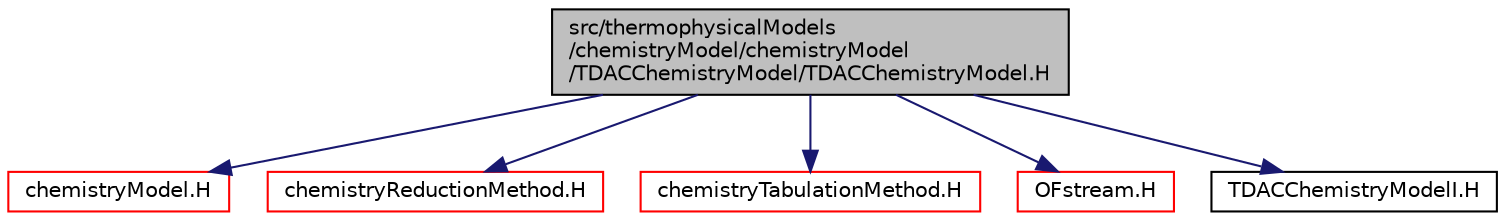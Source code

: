 digraph "src/thermophysicalModels/chemistryModel/chemistryModel/TDACChemistryModel/TDACChemistryModel.H"
{
  bgcolor="transparent";
  edge [fontname="Helvetica",fontsize="10",labelfontname="Helvetica",labelfontsize="10"];
  node [fontname="Helvetica",fontsize="10",shape=record];
  Node0 [label="src/thermophysicalModels\l/chemistryModel/chemistryModel\l/TDACChemistryModel/TDACChemistryModel.H",height=0.2,width=0.4,color="black", fillcolor="grey75", style="filled", fontcolor="black"];
  Node0 -> Node1 [color="midnightblue",fontsize="10",style="solid",fontname="Helvetica"];
  Node1 [label="chemistryModel.H",height=0.2,width=0.4,color="red",URL="$a15806.html"];
  Node0 -> Node328 [color="midnightblue",fontsize="10",style="solid",fontname="Helvetica"];
  Node328 [label="chemistryReductionMethod.H",height=0.2,width=0.4,color="red",URL="$a15842.html"];
  Node0 -> Node331 [color="midnightblue",fontsize="10",style="solid",fontname="Helvetica"];
  Node331 [label="chemistryTabulationMethod.H",height=0.2,width=0.4,color="red",URL="$a15908.html"];
  Node0 -> Node332 [color="midnightblue",fontsize="10",style="solid",fontname="Helvetica"];
  Node332 [label="OFstream.H",height=0.2,width=0.4,color="red",URL="$a09791.html"];
  Node0 -> Node334 [color="midnightblue",fontsize="10",style="solid",fontname="Helvetica"];
  Node334 [label="TDACChemistryModelI.H",height=0.2,width=0.4,color="black",URL="$a15956.html"];
}
